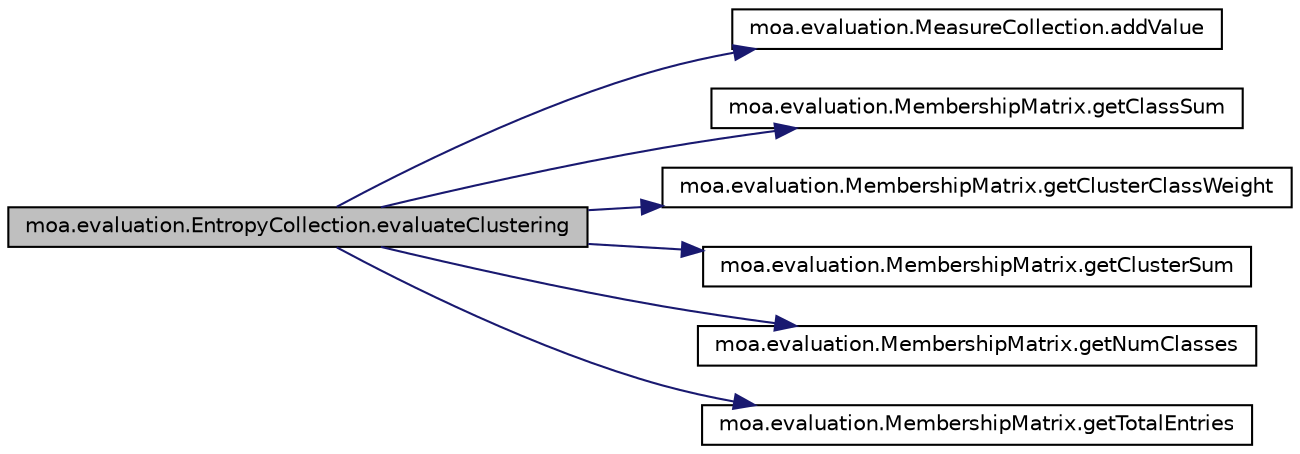 digraph G
{
  edge [fontname="Helvetica",fontsize="10",labelfontname="Helvetica",labelfontsize="10"];
  node [fontname="Helvetica",fontsize="10",shape=record];
  rankdir=LR;
  Node1 [label="moa.evaluation.EntropyCollection.evaluateClustering",height=0.2,width=0.4,color="black", fillcolor="grey75", style="filled" fontcolor="black"];
  Node1 -> Node2 [color="midnightblue",fontsize="10",style="solid",fontname="Helvetica"];
  Node2 [label="moa.evaluation.MeasureCollection.addValue",height=0.2,width=0.4,color="black", fillcolor="white", style="filled",URL="$classmoa_1_1evaluation_1_1MeasureCollection.html#a344a1c04e2e600092750c6676b9c9906"];
  Node1 -> Node3 [color="midnightblue",fontsize="10",style="solid",fontname="Helvetica"];
  Node3 [label="moa.evaluation.MembershipMatrix.getClassSum",height=0.2,width=0.4,color="black", fillcolor="white", style="filled",URL="$classmoa_1_1evaluation_1_1MembershipMatrix.html#a00a08bde6a1f137e6abfb05fcdebfc9d"];
  Node1 -> Node4 [color="midnightblue",fontsize="10",style="solid",fontname="Helvetica"];
  Node4 [label="moa.evaluation.MembershipMatrix.getClusterClassWeight",height=0.2,width=0.4,color="black", fillcolor="white", style="filled",URL="$classmoa_1_1evaluation_1_1MembershipMatrix.html#a61be292a6c5eb832840c837a6d660d16"];
  Node1 -> Node5 [color="midnightblue",fontsize="10",style="solid",fontname="Helvetica"];
  Node5 [label="moa.evaluation.MembershipMatrix.getClusterSum",height=0.2,width=0.4,color="black", fillcolor="white", style="filled",URL="$classmoa_1_1evaluation_1_1MembershipMatrix.html#a14818d896cf3a6e9b11e00ed0c5b5472"];
  Node1 -> Node6 [color="midnightblue",fontsize="10",style="solid",fontname="Helvetica"];
  Node6 [label="moa.evaluation.MembershipMatrix.getNumClasses",height=0.2,width=0.4,color="black", fillcolor="white", style="filled",URL="$classmoa_1_1evaluation_1_1MembershipMatrix.html#a1affa0a55570756783fac0aebc59466f"];
  Node1 -> Node7 [color="midnightblue",fontsize="10",style="solid",fontname="Helvetica"];
  Node7 [label="moa.evaluation.MembershipMatrix.getTotalEntries",height=0.2,width=0.4,color="black", fillcolor="white", style="filled",URL="$classmoa_1_1evaluation_1_1MembershipMatrix.html#a0d65d3db5e4bb4002509347986c0c7d7"];
}
